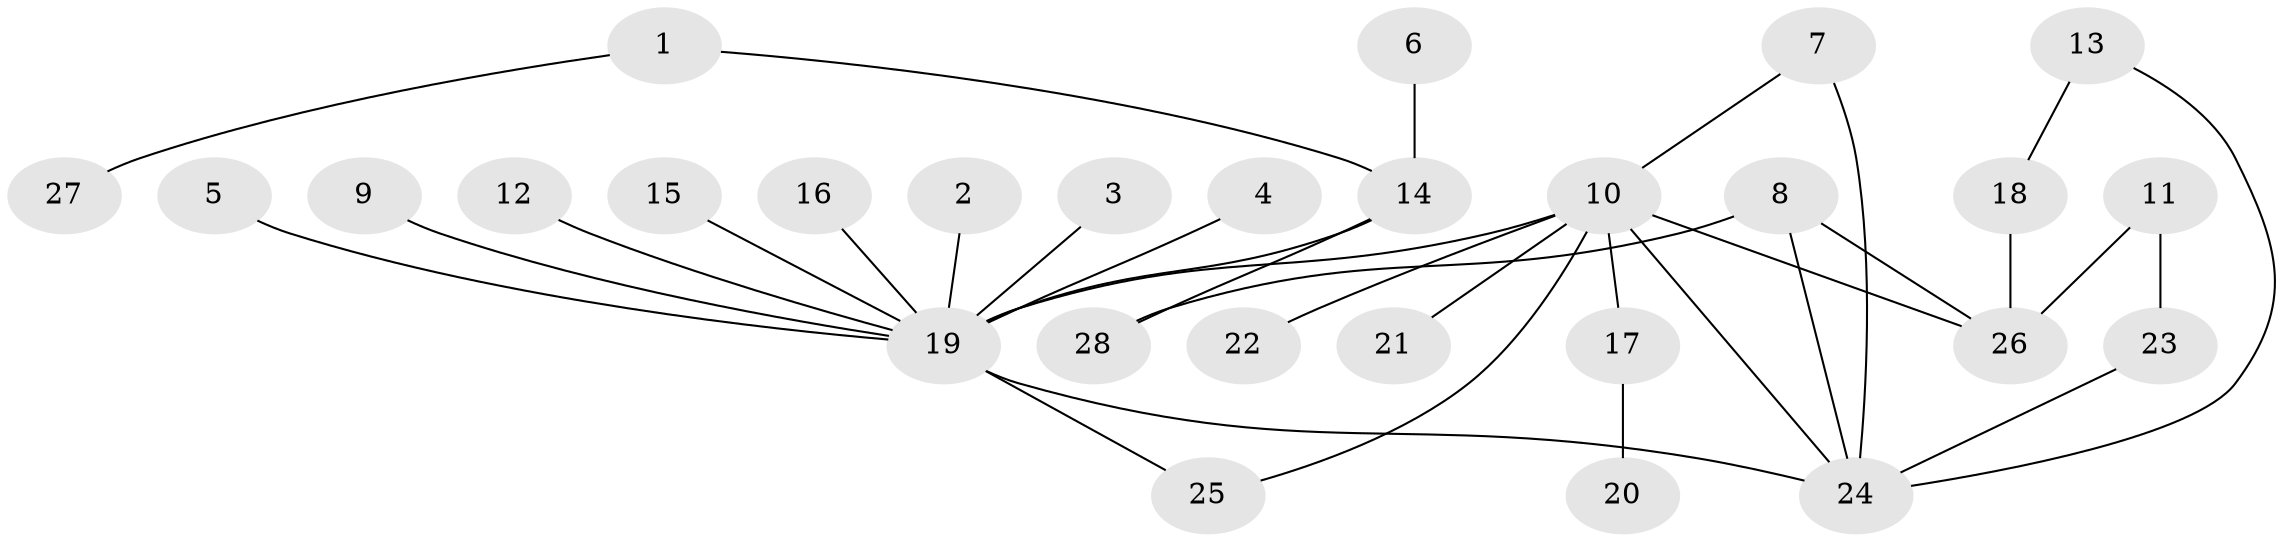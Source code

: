 // original degree distribution, {15: 0.017857142857142856, 6: 0.017857142857142856, 10: 0.017857142857142856, 2: 0.25, 12: 0.017857142857142856, 1: 0.5, 4: 0.05357142857142857, 5: 0.017857142857142856, 3: 0.10714285714285714}
// Generated by graph-tools (version 1.1) at 2025/36/03/04/25 23:36:41]
// undirected, 28 vertices, 34 edges
graph export_dot {
  node [color=gray90,style=filled];
  1;
  2;
  3;
  4;
  5;
  6;
  7;
  8;
  9;
  10;
  11;
  12;
  13;
  14;
  15;
  16;
  17;
  18;
  19;
  20;
  21;
  22;
  23;
  24;
  25;
  26;
  27;
  28;
  1 -- 14 [weight=1.0];
  1 -- 27 [weight=1.0];
  2 -- 19 [weight=1.0];
  3 -- 19 [weight=1.0];
  4 -- 19 [weight=1.0];
  5 -- 19 [weight=1.0];
  6 -- 14 [weight=1.0];
  7 -- 10 [weight=1.0];
  7 -- 24 [weight=1.0];
  8 -- 24 [weight=2.0];
  8 -- 26 [weight=1.0];
  8 -- 28 [weight=1.0];
  9 -- 19 [weight=1.0];
  10 -- 17 [weight=1.0];
  10 -- 19 [weight=1.0];
  10 -- 21 [weight=1.0];
  10 -- 22 [weight=1.0];
  10 -- 24 [weight=1.0];
  10 -- 25 [weight=1.0];
  10 -- 26 [weight=1.0];
  11 -- 23 [weight=1.0];
  11 -- 26 [weight=1.0];
  12 -- 19 [weight=1.0];
  13 -- 18 [weight=1.0];
  13 -- 24 [weight=1.0];
  14 -- 19 [weight=1.0];
  14 -- 28 [weight=1.0];
  15 -- 19 [weight=1.0];
  16 -- 19 [weight=1.0];
  17 -- 20 [weight=1.0];
  18 -- 26 [weight=1.0];
  19 -- 24 [weight=1.0];
  19 -- 25 [weight=1.0];
  23 -- 24 [weight=2.0];
}
